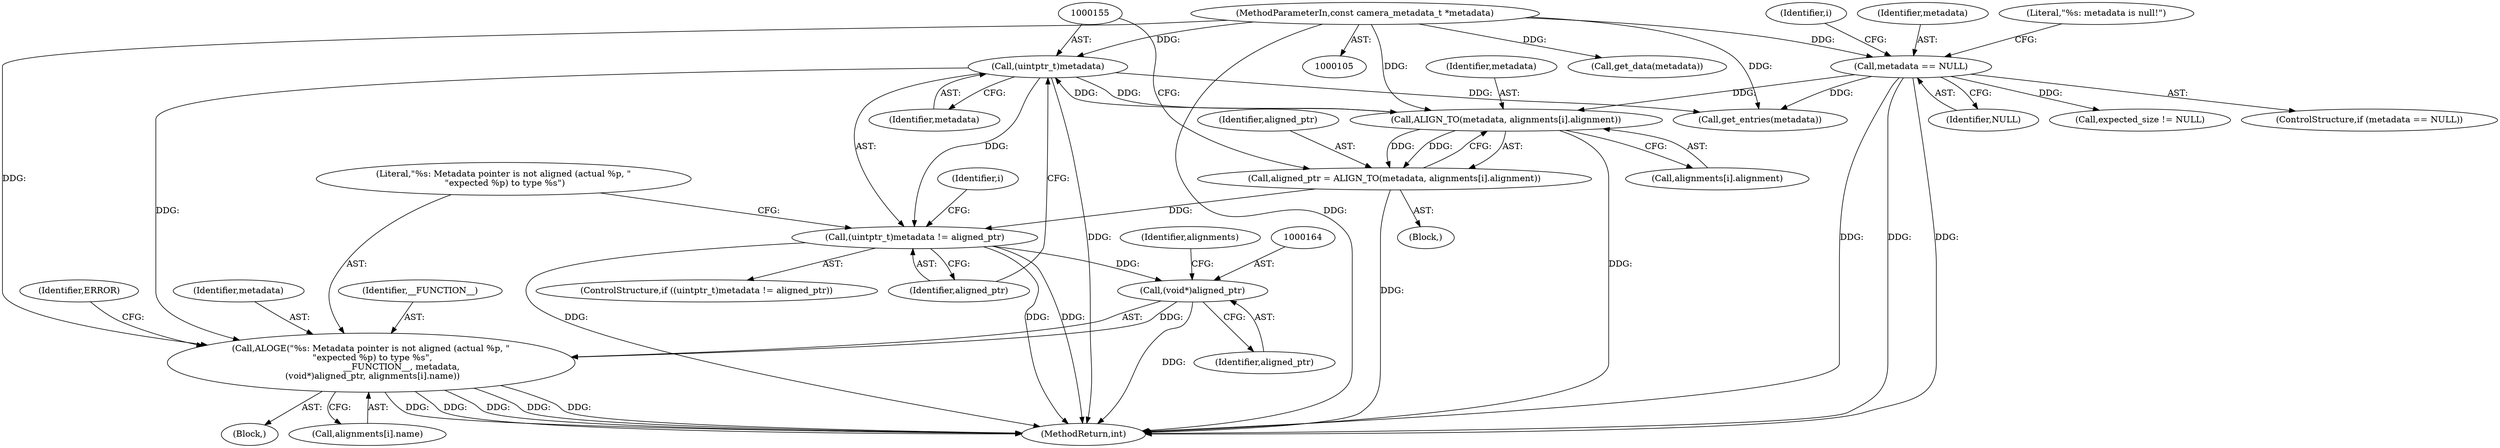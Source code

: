 digraph "0_Android_8e7a2b4d13bff03973dbad2bfb88a04296140433_0@pointer" {
"1000159" [label="(Call,ALOGE(\"%s: Metadata pointer is not aligned (actual %p, \"\n \"expected %p) to type %s\",\n                      __FUNCTION__, metadata,\n (void*)aligned_ptr, alignments[i].name))"];
"1000154" [label="(Call,(uintptr_t)metadata)"];
"1000145" [label="(Call,ALIGN_TO(metadata, alignments[i].alignment))"];
"1000110" [label="(Call,metadata == NULL)"];
"1000106" [label="(MethodParameterIn,const camera_metadata_t *metadata)"];
"1000163" [label="(Call,(void*)aligned_ptr)"];
"1000153" [label="(Call,(uintptr_t)metadata != aligned_ptr)"];
"1000143" [label="(Call,aligned_ptr = ALIGN_TO(metadata, alignments[i].alignment))"];
"1000166" [label="(Call,alignments[i].name)"];
"1000175" [label="(Call,expected_size != NULL)"];
"1000128" [label="(Identifier,i)"];
"1000143" [label="(Call,aligned_ptr = ALIGN_TO(metadata, alignments[i].alignment))"];
"1000157" [label="(Identifier,aligned_ptr)"];
"1000111" [label="(Identifier,metadata)"];
"1000109" [label="(ControlStructure,if (metadata == NULL))"];
"1000141" [label="(Block,)"];
"1000140" [label="(Identifier,i)"];
"1000165" [label="(Identifier,aligned_ptr)"];
"1000110" [label="(Call,metadata == NULL)"];
"1000161" [label="(Identifier,__FUNCTION__)"];
"1000156" [label="(Identifier,metadata)"];
"1000160" [label="(Literal,\"%s: Metadata pointer is not aligned (actual %p, \"\n \"expected %p) to type %s\")"];
"1000147" [label="(Call,alignments[i].alignment)"];
"1000501" [label="(MethodReturn,int)"];
"1000146" [label="(Identifier,metadata)"];
"1000153" [label="(Call,(uintptr_t)metadata != aligned_ptr)"];
"1000300" [label="(Call,get_entries(metadata))"];
"1000159" [label="(Call,ALOGE(\"%s: Metadata pointer is not aligned (actual %p, \"\n \"expected %p) to type %s\",\n                      __FUNCTION__, metadata,\n (void*)aligned_ptr, alignments[i].name))"];
"1000162" [label="(Identifier,metadata)"];
"1000112" [label="(Identifier,NULL)"];
"1000168" [label="(Identifier,alignments)"];
"1000163" [label="(Call,(void*)aligned_ptr)"];
"1000106" [label="(MethodParameterIn,const camera_metadata_t *metadata)"];
"1000154" [label="(Call,(uintptr_t)metadata)"];
"1000115" [label="(Literal,\"%s: metadata is null!\")"];
"1000152" [label="(ControlStructure,if ((uintptr_t)metadata != aligned_ptr))"];
"1000145" [label="(Call,ALIGN_TO(metadata, alignments[i].alignment))"];
"1000158" [label="(Block,)"];
"1000172" [label="(Identifier,ERROR)"];
"1000435" [label="(Call,get_data(metadata))"];
"1000144" [label="(Identifier,aligned_ptr)"];
"1000159" -> "1000158"  [label="AST: "];
"1000159" -> "1000166"  [label="CFG: "];
"1000160" -> "1000159"  [label="AST: "];
"1000161" -> "1000159"  [label="AST: "];
"1000162" -> "1000159"  [label="AST: "];
"1000163" -> "1000159"  [label="AST: "];
"1000166" -> "1000159"  [label="AST: "];
"1000172" -> "1000159"  [label="CFG: "];
"1000159" -> "1000501"  [label="DDG: "];
"1000159" -> "1000501"  [label="DDG: "];
"1000159" -> "1000501"  [label="DDG: "];
"1000159" -> "1000501"  [label="DDG: "];
"1000159" -> "1000501"  [label="DDG: "];
"1000154" -> "1000159"  [label="DDG: "];
"1000106" -> "1000159"  [label="DDG: "];
"1000163" -> "1000159"  [label="DDG: "];
"1000154" -> "1000153"  [label="AST: "];
"1000154" -> "1000156"  [label="CFG: "];
"1000155" -> "1000154"  [label="AST: "];
"1000156" -> "1000154"  [label="AST: "];
"1000157" -> "1000154"  [label="CFG: "];
"1000154" -> "1000501"  [label="DDG: "];
"1000154" -> "1000145"  [label="DDG: "];
"1000154" -> "1000153"  [label="DDG: "];
"1000145" -> "1000154"  [label="DDG: "];
"1000106" -> "1000154"  [label="DDG: "];
"1000154" -> "1000300"  [label="DDG: "];
"1000145" -> "1000143"  [label="AST: "];
"1000145" -> "1000147"  [label="CFG: "];
"1000146" -> "1000145"  [label="AST: "];
"1000147" -> "1000145"  [label="AST: "];
"1000143" -> "1000145"  [label="CFG: "];
"1000145" -> "1000501"  [label="DDG: "];
"1000145" -> "1000143"  [label="DDG: "];
"1000145" -> "1000143"  [label="DDG: "];
"1000110" -> "1000145"  [label="DDG: "];
"1000106" -> "1000145"  [label="DDG: "];
"1000110" -> "1000109"  [label="AST: "];
"1000110" -> "1000112"  [label="CFG: "];
"1000111" -> "1000110"  [label="AST: "];
"1000112" -> "1000110"  [label="AST: "];
"1000115" -> "1000110"  [label="CFG: "];
"1000128" -> "1000110"  [label="CFG: "];
"1000110" -> "1000501"  [label="DDG: "];
"1000110" -> "1000501"  [label="DDG: "];
"1000110" -> "1000501"  [label="DDG: "];
"1000106" -> "1000110"  [label="DDG: "];
"1000110" -> "1000175"  [label="DDG: "];
"1000110" -> "1000300"  [label="DDG: "];
"1000106" -> "1000105"  [label="AST: "];
"1000106" -> "1000501"  [label="DDG: "];
"1000106" -> "1000300"  [label="DDG: "];
"1000106" -> "1000435"  [label="DDG: "];
"1000163" -> "1000165"  [label="CFG: "];
"1000164" -> "1000163"  [label="AST: "];
"1000165" -> "1000163"  [label="AST: "];
"1000168" -> "1000163"  [label="CFG: "];
"1000163" -> "1000501"  [label="DDG: "];
"1000153" -> "1000163"  [label="DDG: "];
"1000153" -> "1000152"  [label="AST: "];
"1000153" -> "1000157"  [label="CFG: "];
"1000157" -> "1000153"  [label="AST: "];
"1000160" -> "1000153"  [label="CFG: "];
"1000140" -> "1000153"  [label="CFG: "];
"1000153" -> "1000501"  [label="DDG: "];
"1000153" -> "1000501"  [label="DDG: "];
"1000153" -> "1000501"  [label="DDG: "];
"1000143" -> "1000153"  [label="DDG: "];
"1000143" -> "1000141"  [label="AST: "];
"1000144" -> "1000143"  [label="AST: "];
"1000155" -> "1000143"  [label="CFG: "];
"1000143" -> "1000501"  [label="DDG: "];
}
